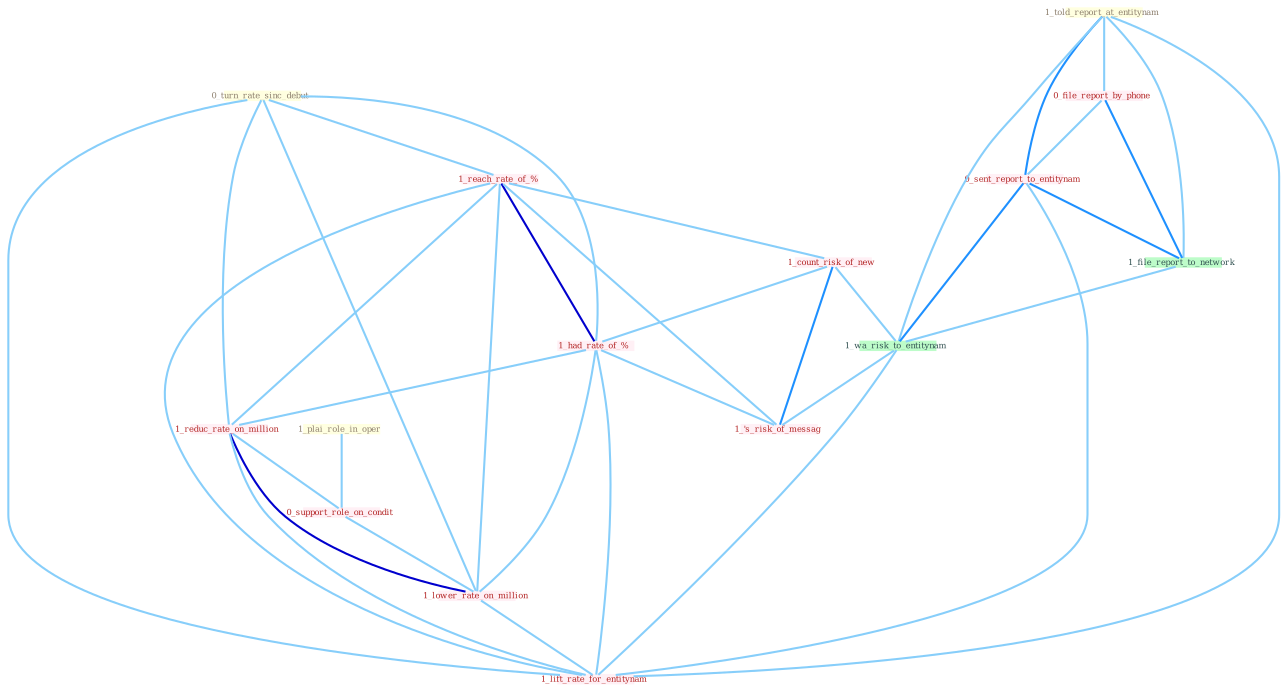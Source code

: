 Graph G{ 
    node
    [shape=polygon,style=filled,width=.5,height=.06,color="#BDFCC9",fixedsize=true,fontsize=4,
    fontcolor="#2f4f4f"];
    {node
    [color="#ffffe0", fontcolor="#8b7d6b"] "0_turn_rate_sinc_debut " "1_told_report_at_entitynam " "1_plai_role_in_oper "}
{node [color="#fff0f5", fontcolor="#b22222"] "1_reach_rate_of_% " "0_file_report_by_phone " "1_count_risk_of_new " "1_had_rate_of_% " "0_sent_report_to_entitynam " "1_reduc_rate_on_million " "0_support_role_on_condit " "1_'s_risk_of_messag " "1_lower_rate_on_million " "1_lift_rate_for_entitynam "}
edge [color="#B0E2FF"];

	"0_turn_rate_sinc_debut " -- "1_reach_rate_of_% " [w="1", color="#87cefa" ];
	"0_turn_rate_sinc_debut " -- "1_had_rate_of_% " [w="1", color="#87cefa" ];
	"0_turn_rate_sinc_debut " -- "1_reduc_rate_on_million " [w="1", color="#87cefa" ];
	"0_turn_rate_sinc_debut " -- "1_lower_rate_on_million " [w="1", color="#87cefa" ];
	"0_turn_rate_sinc_debut " -- "1_lift_rate_for_entitynam " [w="1", color="#87cefa" ];
	"1_told_report_at_entitynam " -- "0_file_report_by_phone " [w="1", color="#87cefa" ];
	"1_told_report_at_entitynam " -- "0_sent_report_to_entitynam " [w="2", color="#1e90ff" , len=0.8];
	"1_told_report_at_entitynam " -- "1_file_report_to_network " [w="1", color="#87cefa" ];
	"1_told_report_at_entitynam " -- "1_wa_risk_to_entitynam " [w="1", color="#87cefa" ];
	"1_told_report_at_entitynam " -- "1_lift_rate_for_entitynam " [w="1", color="#87cefa" ];
	"1_plai_role_in_oper " -- "0_support_role_on_condit " [w="1", color="#87cefa" ];
	"1_reach_rate_of_% " -- "1_count_risk_of_new " [w="1", color="#87cefa" ];
	"1_reach_rate_of_% " -- "1_had_rate_of_% " [w="3", color="#0000cd" , len=0.6];
	"1_reach_rate_of_% " -- "1_reduc_rate_on_million " [w="1", color="#87cefa" ];
	"1_reach_rate_of_% " -- "1_'s_risk_of_messag " [w="1", color="#87cefa" ];
	"1_reach_rate_of_% " -- "1_lower_rate_on_million " [w="1", color="#87cefa" ];
	"1_reach_rate_of_% " -- "1_lift_rate_for_entitynam " [w="1", color="#87cefa" ];
	"0_file_report_by_phone " -- "0_sent_report_to_entitynam " [w="1", color="#87cefa" ];
	"0_file_report_by_phone " -- "1_file_report_to_network " [w="2", color="#1e90ff" , len=0.8];
	"1_count_risk_of_new " -- "1_had_rate_of_% " [w="1", color="#87cefa" ];
	"1_count_risk_of_new " -- "1_wa_risk_to_entitynam " [w="1", color="#87cefa" ];
	"1_count_risk_of_new " -- "1_'s_risk_of_messag " [w="2", color="#1e90ff" , len=0.8];
	"1_had_rate_of_% " -- "1_reduc_rate_on_million " [w="1", color="#87cefa" ];
	"1_had_rate_of_% " -- "1_'s_risk_of_messag " [w="1", color="#87cefa" ];
	"1_had_rate_of_% " -- "1_lower_rate_on_million " [w="1", color="#87cefa" ];
	"1_had_rate_of_% " -- "1_lift_rate_for_entitynam " [w="1", color="#87cefa" ];
	"0_sent_report_to_entitynam " -- "1_file_report_to_network " [w="2", color="#1e90ff" , len=0.8];
	"0_sent_report_to_entitynam " -- "1_wa_risk_to_entitynam " [w="2", color="#1e90ff" , len=0.8];
	"0_sent_report_to_entitynam " -- "1_lift_rate_for_entitynam " [w="1", color="#87cefa" ];
	"1_file_report_to_network " -- "1_wa_risk_to_entitynam " [w="1", color="#87cefa" ];
	"1_reduc_rate_on_million " -- "0_support_role_on_condit " [w="1", color="#87cefa" ];
	"1_reduc_rate_on_million " -- "1_lower_rate_on_million " [w="3", color="#0000cd" , len=0.6];
	"1_reduc_rate_on_million " -- "1_lift_rate_for_entitynam " [w="1", color="#87cefa" ];
	"1_wa_risk_to_entitynam " -- "1_'s_risk_of_messag " [w="1", color="#87cefa" ];
	"1_wa_risk_to_entitynam " -- "1_lift_rate_for_entitynam " [w="1", color="#87cefa" ];
	"0_support_role_on_condit " -- "1_lower_rate_on_million " [w="1", color="#87cefa" ];
	"1_lower_rate_on_million " -- "1_lift_rate_for_entitynam " [w="1", color="#87cefa" ];
}